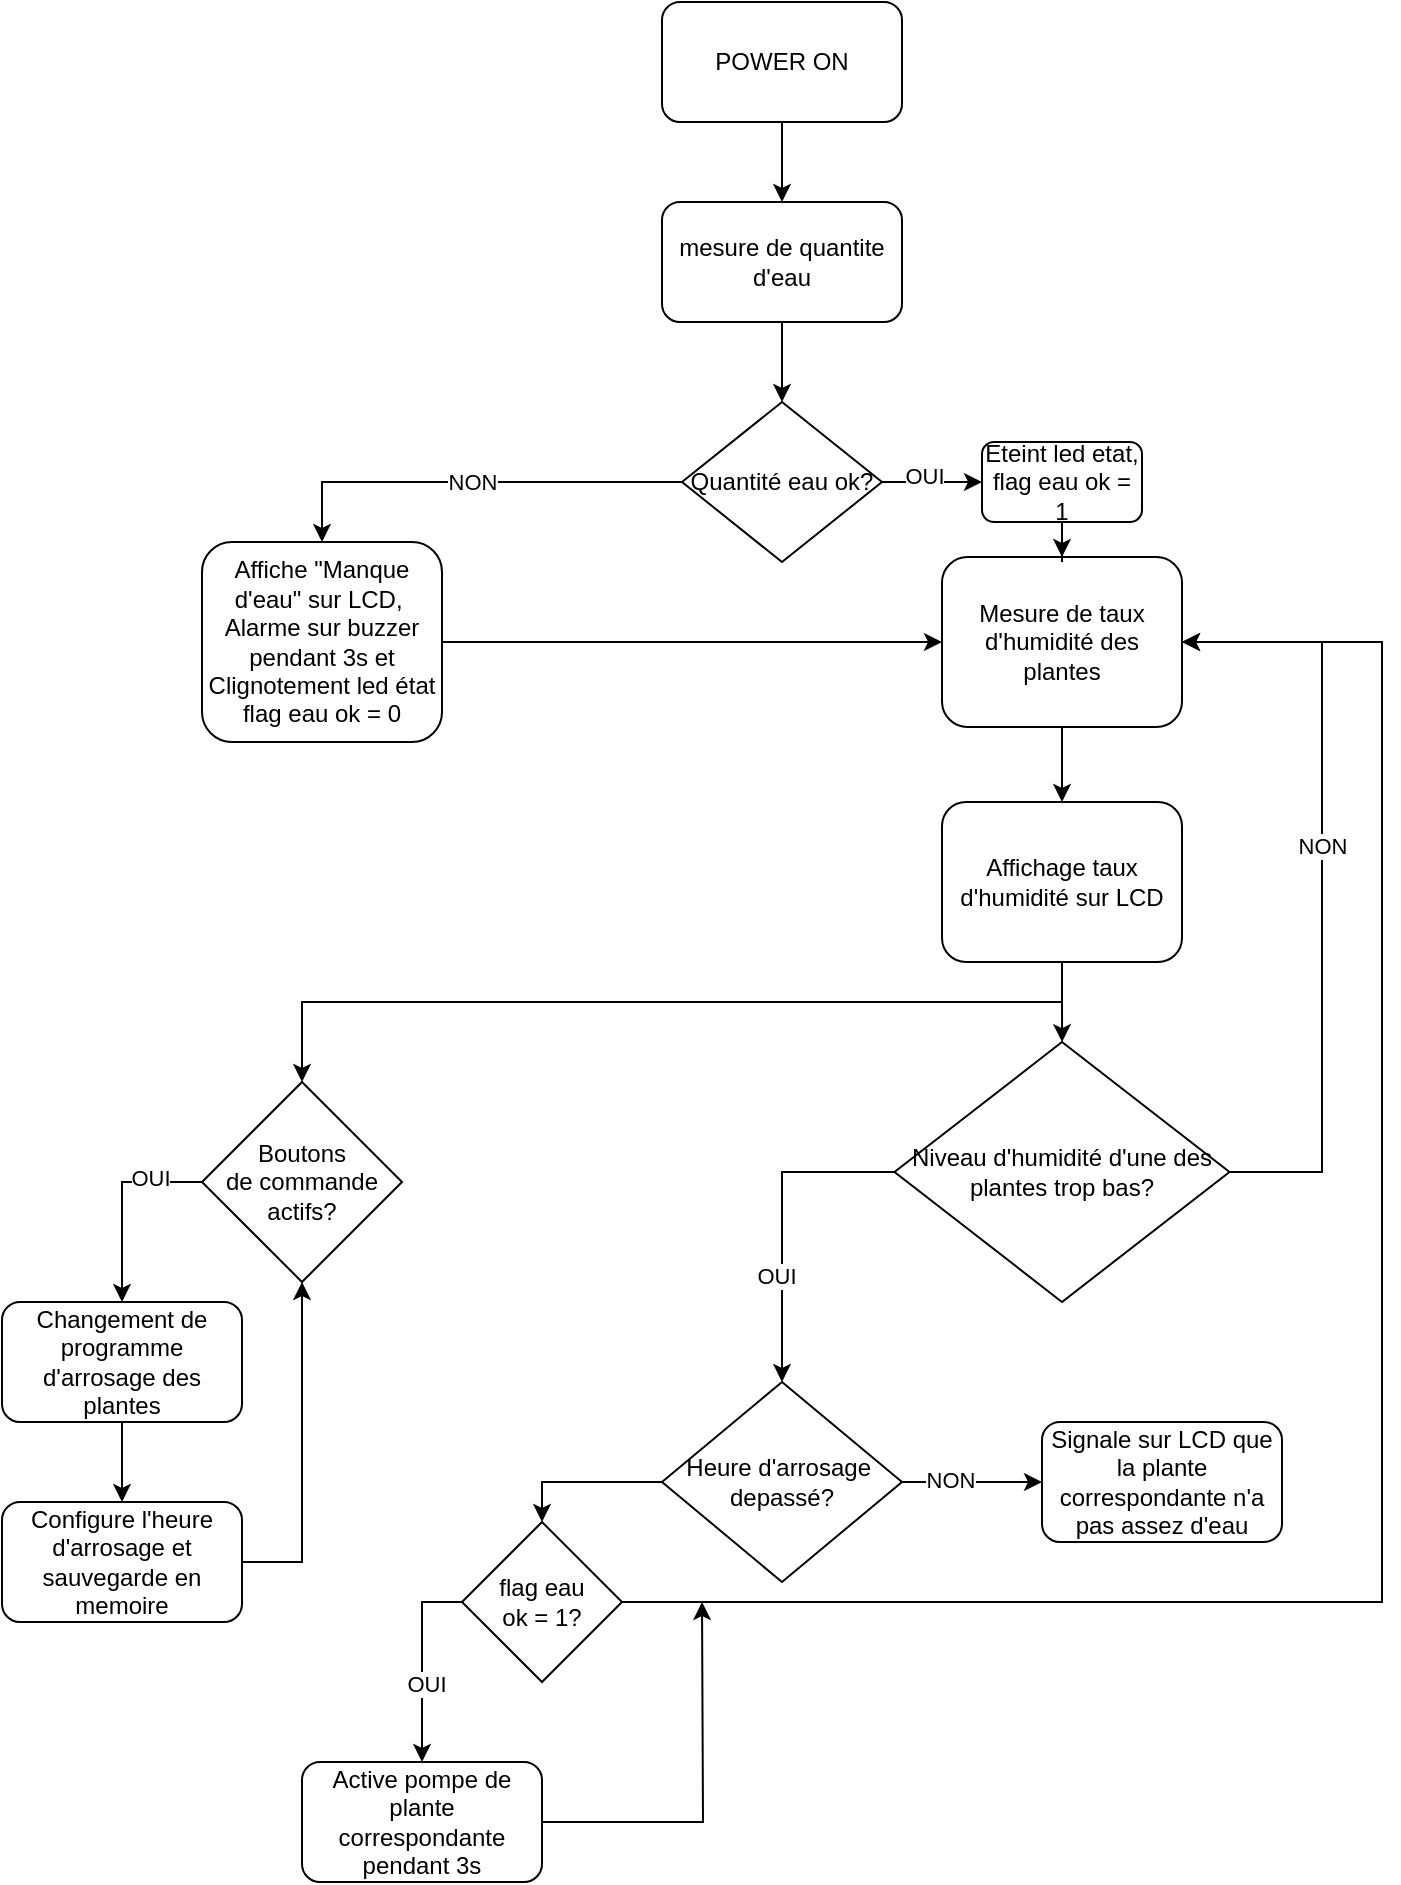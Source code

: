 <mxfile version="23.1.0" type="device">
  <diagram name="Page-1" id="c0qq4BICh7_O06tstS9B">
    <mxGraphModel dx="1386" dy="793" grid="1" gridSize="10" guides="1" tooltips="1" connect="1" arrows="1" fold="1" page="1" pageScale="1" pageWidth="827" pageHeight="1169" math="0" shadow="0">
      <root>
        <mxCell id="0" />
        <mxCell id="1" parent="0" />
        <mxCell id="9Auck91ubYmylJDAIgUF-8" value="" style="edgeStyle=orthogonalEdgeStyle;rounded=0;orthogonalLoop=1;jettySize=auto;html=1;" parent="1" source="9Auck91ubYmylJDAIgUF-2" target="9Auck91ubYmylJDAIgUF-4" edge="1">
          <mxGeometry relative="1" as="geometry" />
        </mxCell>
        <mxCell id="9Auck91ubYmylJDAIgUF-2" value="POWER ON" style="rounded=1;whiteSpace=wrap;html=1;" parent="1" vertex="1">
          <mxGeometry x="340" y="80" width="120" height="60" as="geometry" />
        </mxCell>
        <mxCell id="9Auck91ubYmylJDAIgUF-7" value="" style="edgeStyle=orthogonalEdgeStyle;rounded=0;orthogonalLoop=1;jettySize=auto;html=1;" parent="1" source="9Auck91ubYmylJDAIgUF-4" target="9Auck91ubYmylJDAIgUF-6" edge="1">
          <mxGeometry relative="1" as="geometry" />
        </mxCell>
        <mxCell id="9Auck91ubYmylJDAIgUF-4" value="mesure de quantite d&#39;eau" style="rounded=1;whiteSpace=wrap;html=1;" parent="1" vertex="1">
          <mxGeometry x="340" y="180" width="120" height="60" as="geometry" />
        </mxCell>
        <mxCell id="9Auck91ubYmylJDAIgUF-10" style="edgeStyle=orthogonalEdgeStyle;rounded=0;orthogonalLoop=1;jettySize=auto;html=1;entryX=0.5;entryY=0;entryDx=0;entryDy=0;" parent="1" source="9Auck91ubYmylJDAIgUF-6" target="9Auck91ubYmylJDAIgUF-9" edge="1">
          <mxGeometry relative="1" as="geometry" />
        </mxCell>
        <mxCell id="9Auck91ubYmylJDAIgUF-11" value="NON" style="edgeLabel;html=1;align=center;verticalAlign=middle;resizable=0;points=[];" parent="9Auck91ubYmylJDAIgUF-10" vertex="1" connectable="0">
          <mxGeometry x="-0.002" relative="1" as="geometry">
            <mxPoint as="offset" />
          </mxGeometry>
        </mxCell>
        <mxCell id="O2topo-qdoDveBcOhk3U-15" value="" style="edgeStyle=orthogonalEdgeStyle;rounded=0;orthogonalLoop=1;jettySize=auto;html=1;" edge="1" parent="1" source="9Auck91ubYmylJDAIgUF-6" target="O2topo-qdoDveBcOhk3U-13">
          <mxGeometry relative="1" as="geometry" />
        </mxCell>
        <mxCell id="O2topo-qdoDveBcOhk3U-16" value="OUI" style="edgeLabel;html=1;align=center;verticalAlign=middle;resizable=0;points=[];" vertex="1" connectable="0" parent="O2topo-qdoDveBcOhk3U-15">
          <mxGeometry x="-0.189" y="3" relative="1" as="geometry">
            <mxPoint as="offset" />
          </mxGeometry>
        </mxCell>
        <mxCell id="9Auck91ubYmylJDAIgUF-6" value="Quantité eau ok?" style="rhombus;whiteSpace=wrap;html=1;" parent="1" vertex="1">
          <mxGeometry x="350" y="280" width="100" height="80" as="geometry" />
        </mxCell>
        <mxCell id="9Auck91ubYmylJDAIgUF-16" style="edgeStyle=orthogonalEdgeStyle;rounded=0;orthogonalLoop=1;jettySize=auto;html=1;entryX=0;entryY=0.5;entryDx=0;entryDy=0;" parent="1" source="9Auck91ubYmylJDAIgUF-9" target="9Auck91ubYmylJDAIgUF-12" edge="1">
          <mxGeometry relative="1" as="geometry" />
        </mxCell>
        <mxCell id="9Auck91ubYmylJDAIgUF-9" value="Affiche &quot;Manque d&#39;eau&quot; sur LCD,&amp;nbsp;&lt;br&gt;Alarme sur buzzer pendant 3s et&lt;br&gt;Clignotement led état&lt;br&gt;flag eau ok = 0" style="rounded=1;whiteSpace=wrap;html=1;" parent="1" vertex="1">
          <mxGeometry x="110" y="350" width="120" height="100" as="geometry" />
        </mxCell>
        <mxCell id="9Auck91ubYmylJDAIgUF-18" value="" style="edgeStyle=orthogonalEdgeStyle;rounded=0;orthogonalLoop=1;jettySize=auto;html=1;" parent="1" source="9Auck91ubYmylJDAIgUF-12" target="9Auck91ubYmylJDAIgUF-17" edge="1">
          <mxGeometry relative="1" as="geometry" />
        </mxCell>
        <mxCell id="9Auck91ubYmylJDAIgUF-12" value="Mesure de taux d&#39;humidité des plantes" style="rounded=1;whiteSpace=wrap;html=1;" parent="1" vertex="1">
          <mxGeometry x="480" y="357.5" width="120" height="85" as="geometry" />
        </mxCell>
        <mxCell id="9Auck91ubYmylJDAIgUF-33" value="" style="edgeStyle=orthogonalEdgeStyle;rounded=0;orthogonalLoop=1;jettySize=auto;html=1;" parent="1" source="9Auck91ubYmylJDAIgUF-17" target="9Auck91ubYmylJDAIgUF-32" edge="1">
          <mxGeometry relative="1" as="geometry" />
        </mxCell>
        <mxCell id="O2topo-qdoDveBcOhk3U-3" style="edgeStyle=orthogonalEdgeStyle;rounded=0;orthogonalLoop=1;jettySize=auto;html=1;entryX=0.5;entryY=0;entryDx=0;entryDy=0;" edge="1" parent="1" source="9Auck91ubYmylJDAIgUF-17" target="O2topo-qdoDveBcOhk3U-2">
          <mxGeometry relative="1" as="geometry">
            <Array as="points">
              <mxPoint x="540" y="580" />
              <mxPoint x="160" y="580" />
            </Array>
          </mxGeometry>
        </mxCell>
        <mxCell id="9Auck91ubYmylJDAIgUF-17" value="Affichage taux d&#39;humidité sur LCD" style="rounded=1;whiteSpace=wrap;html=1;" parent="1" vertex="1">
          <mxGeometry x="480" y="480" width="120" height="80" as="geometry" />
        </mxCell>
        <mxCell id="9Auck91ubYmylJDAIgUF-34" style="edgeStyle=orthogonalEdgeStyle;rounded=0;orthogonalLoop=1;jettySize=auto;html=1;entryX=1;entryY=0.5;entryDx=0;entryDy=0;" parent="1" source="9Auck91ubYmylJDAIgUF-32" target="9Auck91ubYmylJDAIgUF-12" edge="1">
          <mxGeometry relative="1" as="geometry">
            <Array as="points">
              <mxPoint x="670" y="665" />
              <mxPoint x="670" y="400" />
            </Array>
          </mxGeometry>
        </mxCell>
        <mxCell id="9Auck91ubYmylJDAIgUF-35" value="NON" style="edgeLabel;html=1;align=center;verticalAlign=middle;resizable=0;points=[];" parent="9Auck91ubYmylJDAIgUF-34" vertex="1" connectable="0">
          <mxGeometry x="0.1" relative="1" as="geometry">
            <mxPoint as="offset" />
          </mxGeometry>
        </mxCell>
        <mxCell id="9Auck91ubYmylJDAIgUF-39" value="" style="edgeStyle=orthogonalEdgeStyle;rounded=0;orthogonalLoop=1;jettySize=auto;html=1;entryX=0.5;entryY=0;entryDx=0;entryDy=0;" parent="1" source="9Auck91ubYmylJDAIgUF-32" target="9Auck91ubYmylJDAIgUF-42" edge="1">
          <mxGeometry relative="1" as="geometry">
            <mxPoint x="380" y="665" as="targetPoint" />
            <Array as="points">
              <mxPoint x="400" y="665" />
            </Array>
          </mxGeometry>
        </mxCell>
        <mxCell id="9Auck91ubYmylJDAIgUF-41" value="OUI" style="edgeLabel;html=1;align=center;verticalAlign=middle;resizable=0;points=[];" parent="9Auck91ubYmylJDAIgUF-39" vertex="1" connectable="0">
          <mxGeometry x="-0.22" relative="1" as="geometry">
            <mxPoint x="-3" y="45" as="offset" />
          </mxGeometry>
        </mxCell>
        <mxCell id="9Auck91ubYmylJDAIgUF-32" value="Niveau d&#39;humidité d&#39;une des plantes trop bas?" style="rhombus;whiteSpace=wrap;html=1;" parent="1" vertex="1">
          <mxGeometry x="456.25" y="600" width="167.5" height="130" as="geometry" />
        </mxCell>
        <mxCell id="9Auck91ubYmylJDAIgUF-48" value="" style="edgeStyle=orthogonalEdgeStyle;rounded=0;orthogonalLoop=1;jettySize=auto;html=1;" parent="1" source="9Auck91ubYmylJDAIgUF-42" target="9Auck91ubYmylJDAIgUF-46" edge="1">
          <mxGeometry relative="1" as="geometry" />
        </mxCell>
        <mxCell id="9Auck91ubYmylJDAIgUF-49" value="NON" style="edgeLabel;html=1;align=center;verticalAlign=middle;resizable=0;points=[];" parent="9Auck91ubYmylJDAIgUF-48" vertex="1" connectable="0">
          <mxGeometry x="-0.314" y="1" relative="1" as="geometry">
            <mxPoint as="offset" />
          </mxGeometry>
        </mxCell>
        <mxCell id="O2topo-qdoDveBcOhk3U-18" value="" style="edgeStyle=orthogonalEdgeStyle;rounded=0;orthogonalLoop=1;jettySize=auto;html=1;" edge="1" parent="1" source="9Auck91ubYmylJDAIgUF-42" target="O2topo-qdoDveBcOhk3U-17">
          <mxGeometry relative="1" as="geometry">
            <Array as="points">
              <mxPoint x="280" y="820" />
            </Array>
          </mxGeometry>
        </mxCell>
        <mxCell id="9Auck91ubYmylJDAIgUF-42" value="Heure d&#39;arrosage&amp;nbsp;&lt;br&gt;depassé?" style="rhombus;whiteSpace=wrap;html=1;" parent="1" vertex="1">
          <mxGeometry x="340" y="770" width="120" height="100" as="geometry" />
        </mxCell>
        <mxCell id="O2topo-qdoDveBcOhk3U-26" style="edgeStyle=orthogonalEdgeStyle;rounded=0;orthogonalLoop=1;jettySize=auto;html=1;" edge="1" parent="1" source="9Auck91ubYmylJDAIgUF-43">
          <mxGeometry relative="1" as="geometry">
            <mxPoint x="360" y="880" as="targetPoint" />
          </mxGeometry>
        </mxCell>
        <mxCell id="9Auck91ubYmylJDAIgUF-43" value="Active pompe de plante correspondante pendant 3s" style="rounded=1;whiteSpace=wrap;html=1;" parent="1" vertex="1">
          <mxGeometry x="160" y="960" width="120" height="60" as="geometry" />
        </mxCell>
        <mxCell id="9Auck91ubYmylJDAIgUF-46" value="Signale sur LCD que la plante correspondante n&#39;a pas assez d&#39;eau" style="rounded=1;whiteSpace=wrap;html=1;" parent="1" vertex="1">
          <mxGeometry x="530" y="790" width="120" height="60" as="geometry" />
        </mxCell>
        <mxCell id="O2topo-qdoDveBcOhk3U-5" style="edgeStyle=orthogonalEdgeStyle;rounded=0;orthogonalLoop=1;jettySize=auto;html=1;entryX=0.5;entryY=0;entryDx=0;entryDy=0;" edge="1" parent="1" source="O2topo-qdoDveBcOhk3U-2" target="O2topo-qdoDveBcOhk3U-4">
          <mxGeometry relative="1" as="geometry">
            <Array as="points">
              <mxPoint x="70" y="670" />
            </Array>
          </mxGeometry>
        </mxCell>
        <mxCell id="O2topo-qdoDveBcOhk3U-9" value="OUI" style="edgeLabel;html=1;align=center;verticalAlign=middle;resizable=0;points=[];" vertex="1" connectable="0" parent="O2topo-qdoDveBcOhk3U-5">
          <mxGeometry x="-0.48" y="-2" relative="1" as="geometry">
            <mxPoint as="offset" />
          </mxGeometry>
        </mxCell>
        <mxCell id="O2topo-qdoDveBcOhk3U-2" value="Boutons &lt;br&gt;de commande actifs?" style="rhombus;whiteSpace=wrap;html=1;" vertex="1" parent="1">
          <mxGeometry x="110" y="620" width="100" height="100" as="geometry" />
        </mxCell>
        <mxCell id="O2topo-qdoDveBcOhk3U-8" value="" style="edgeStyle=orthogonalEdgeStyle;rounded=0;orthogonalLoop=1;jettySize=auto;html=1;" edge="1" parent="1" source="O2topo-qdoDveBcOhk3U-4" target="O2topo-qdoDveBcOhk3U-7">
          <mxGeometry relative="1" as="geometry" />
        </mxCell>
        <mxCell id="O2topo-qdoDveBcOhk3U-4" value="Changement de programme d&#39;arrosage des plantes" style="rounded=1;whiteSpace=wrap;html=1;" vertex="1" parent="1">
          <mxGeometry x="10" y="730" width="120" height="60" as="geometry" />
        </mxCell>
        <mxCell id="O2topo-qdoDveBcOhk3U-11" style="edgeStyle=orthogonalEdgeStyle;rounded=0;orthogonalLoop=1;jettySize=auto;html=1;" edge="1" parent="1" source="O2topo-qdoDveBcOhk3U-7" target="O2topo-qdoDveBcOhk3U-2">
          <mxGeometry relative="1" as="geometry">
            <Array as="points">
              <mxPoint x="160" y="860" />
            </Array>
          </mxGeometry>
        </mxCell>
        <mxCell id="O2topo-qdoDveBcOhk3U-7" value="Configure l&#39;heure d&#39;arrosage et sauvegarde en memoire" style="rounded=1;whiteSpace=wrap;html=1;" vertex="1" parent="1">
          <mxGeometry x="10" y="830" width="120" height="60" as="geometry" />
        </mxCell>
        <mxCell id="O2topo-qdoDveBcOhk3U-14" value="" style="edgeStyle=orthogonalEdgeStyle;rounded=0;orthogonalLoop=1;jettySize=auto;html=1;" edge="1" parent="1" source="O2topo-qdoDveBcOhk3U-13" target="9Auck91ubYmylJDAIgUF-12">
          <mxGeometry relative="1" as="geometry" />
        </mxCell>
        <mxCell id="O2topo-qdoDveBcOhk3U-13" value="Eteint led etat, flag eau ok = 1" style="rounded=1;whiteSpace=wrap;html=1;" vertex="1" parent="1">
          <mxGeometry x="500" y="300" width="80" height="40" as="geometry" />
        </mxCell>
        <mxCell id="O2topo-qdoDveBcOhk3U-22" style="edgeStyle=orthogonalEdgeStyle;rounded=0;orthogonalLoop=1;jettySize=auto;html=1;entryX=0.5;entryY=0;entryDx=0;entryDy=0;" edge="1" parent="1" source="O2topo-qdoDveBcOhk3U-17" target="9Auck91ubYmylJDAIgUF-43">
          <mxGeometry relative="1" as="geometry">
            <Array as="points">
              <mxPoint x="220" y="880" />
            </Array>
          </mxGeometry>
        </mxCell>
        <mxCell id="O2topo-qdoDveBcOhk3U-23" value="OUI" style="edgeLabel;html=1;align=center;verticalAlign=middle;resizable=0;points=[];" vertex="1" connectable="0" parent="O2topo-qdoDveBcOhk3U-22">
          <mxGeometry x="0.212" y="2" relative="1" as="geometry">
            <mxPoint as="offset" />
          </mxGeometry>
        </mxCell>
        <mxCell id="O2topo-qdoDveBcOhk3U-24" style="edgeStyle=orthogonalEdgeStyle;rounded=0;orthogonalLoop=1;jettySize=auto;html=1;entryX=1;entryY=0.5;entryDx=0;entryDy=0;" edge="1" parent="1" source="O2topo-qdoDveBcOhk3U-17" target="9Auck91ubYmylJDAIgUF-12">
          <mxGeometry relative="1" as="geometry">
            <mxPoint x="760" y="880.0" as="targetPoint" />
            <Array as="points">
              <mxPoint x="700" y="880" />
              <mxPoint x="700" y="400" />
            </Array>
          </mxGeometry>
        </mxCell>
        <mxCell id="O2topo-qdoDveBcOhk3U-17" value="flag eau &lt;br&gt;ok = 1?" style="rhombus;whiteSpace=wrap;html=1;" vertex="1" parent="1">
          <mxGeometry x="240" y="840" width="80" height="80" as="geometry" />
        </mxCell>
      </root>
    </mxGraphModel>
  </diagram>
</mxfile>
